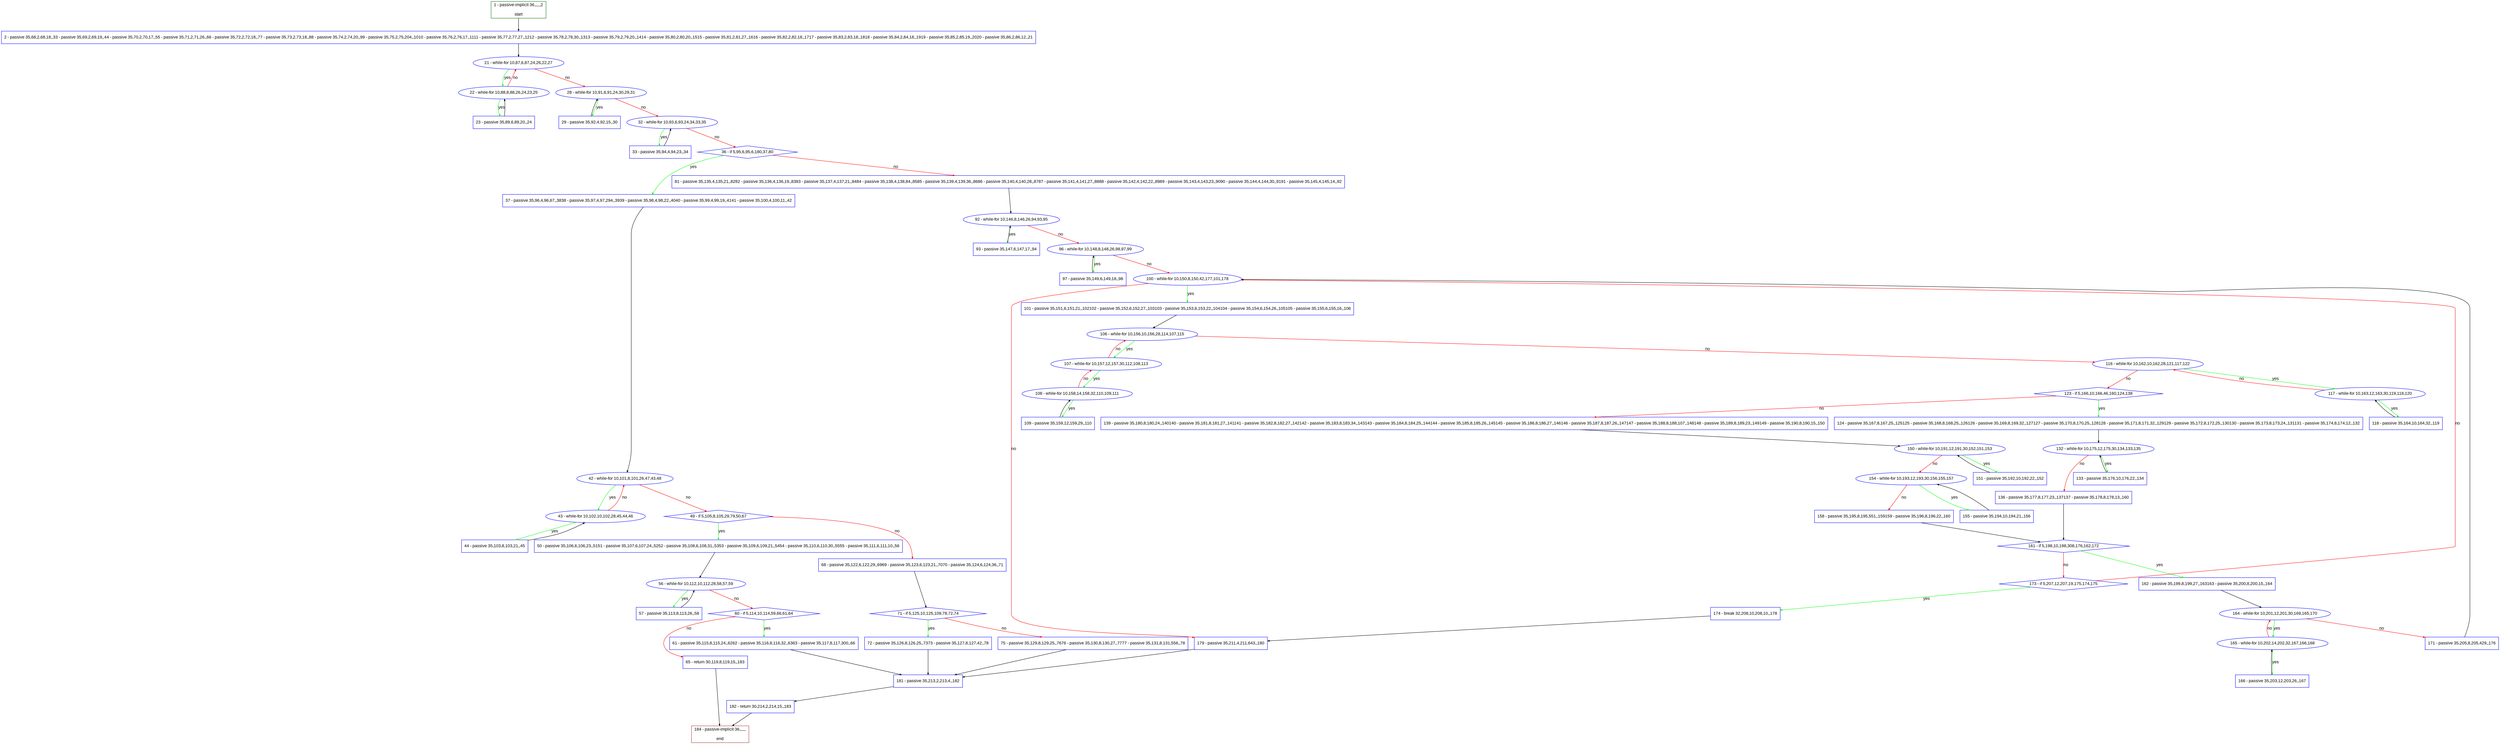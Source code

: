digraph "" {
  graph [pack="true", label="", fontsize="12", packmode="clust", fontname="Arial", fillcolor="#FFFFCC", bgcolor="white", style="rounded,filled", compound="true"];
  node [node_initialized="no", label="", color="grey", fontsize="12", fillcolor="white", fontname="Arial", style="filled", shape="rectangle", compound="true", fixedsize="false"];
  edge [fontcolor="black", arrowhead="normal", arrowtail="none", arrowsize="0.5", ltail="", label="", color="black", fontsize="12", lhead="", fontname="Arial", dir="forward", compound="true"];
  __N1 [label="2 - passive 35,68,2,68,18,,33 - passive 35,69,2,69,19,,44 - passive 35,70,2,70,17,,55 - passive 35,71,2,71,26,,66 - passive 35,72,2,72,18,,77 - passive 35,73,2,73,18,,88 - passive 35,74,2,74,20,,99 - passive 35,75,2,75,204,,1010 - passive 35,76,2,76,17,,1111 - passive 35,77,2,77,27,,1212 - passive 35,78,2,78,30,,1313 - passive 35,79,2,79,20,,1414 - passive 35,80,2,80,20,,1515 - passive 35,81,2,81,27,,1616 - passive 35,82,2,82,18,,1717 - passive 35,83,2,83,18,,1818 - passive 35,84,2,84,18,,1919 - passive 35,85,2,85,19,,2020 - passive 35,86,2,86,12,,21", color="#0000ff", fillcolor="#ffffff", style="filled", shape="box"];
  __N2 [label="1 - passive-implicit 36,,,,,,2\n\nstart", color="#006400", fillcolor="#ffffff", style="filled", shape="box"];
  __N3 [label="21 - while-for 10,87,6,87,24,26,22,27", color="#0000ff", fillcolor="#ffffff", style="filled", shape="oval"];
  __N4 [label="22 - while-for 10,88,8,88,26,24,23,25", color="#0000ff", fillcolor="#ffffff", style="filled", shape="oval"];
  __N5 [label="28 - while-for 10,91,6,91,24,30,29,31", color="#0000ff", fillcolor="#ffffff", style="filled", shape="oval"];
  __N6 [label="23 - passive 35,89,6,89,20,,24", color="#0000ff", fillcolor="#ffffff", style="filled", shape="box"];
  __N7 [label="29 - passive 35,92,4,92,15,,30", color="#0000ff", fillcolor="#ffffff", style="filled", shape="box"];
  __N8 [label="32 - while-for 10,93,6,93,24,34,33,35", color="#0000ff", fillcolor="#ffffff", style="filled", shape="oval"];
  __N9 [label="33 - passive 35,94,4,94,23,,34", color="#0000ff", fillcolor="#ffffff", style="filled", shape="box"];
  __N10 [label="36 - if 5,95,6,95,6,180,37,80", color="#0000ff", fillcolor="#ffffff", style="filled", shape="diamond"];
  __N11 [label="37 - passive 35,96,4,96,67,,3838 - passive 35,97,4,97,294,,3939 - passive 35,98,4,98,22,,4040 - passive 35,99,4,99,19,,4141 - passive 35,100,4,100,11,,42", color="#0000ff", fillcolor="#ffffff", style="filled", shape="box"];
  __N12 [label="81 - passive 35,135,4,135,21,,8282 - passive 35,136,4,136,19,,8383 - passive 35,137,4,137,21,,8484 - passive 35,138,4,138,84,,8585 - passive 35,139,4,139,36,,8686 - passive 35,140,4,140,28,,8787 - passive 35,141,4,141,27,,8888 - passive 35,142,4,142,22,,8989 - passive 35,143,4,143,23,,9090 - passive 35,144,4,144,30,,9191 - passive 35,145,4,145,14,,92", color="#0000ff", fillcolor="#ffffff", style="filled", shape="box"];
  __N13 [label="42 - while-for 10,101,8,101,26,47,43,48", color="#0000ff", fillcolor="#ffffff", style="filled", shape="oval"];
  __N14 [label="43 - while-for 10,102,10,102,28,45,44,46", color="#0000ff", fillcolor="#ffffff", style="filled", shape="oval"];
  __N15 [label="49 - if 5,105,8,105,29,79,50,67", color="#0000ff", fillcolor="#ffffff", style="filled", shape="diamond"];
  __N16 [label="44 - passive 35,103,8,103,21,,45", color="#0000ff", fillcolor="#ffffff", style="filled", shape="box"];
  __N17 [label="50 - passive 35,106,6,106,23,,5151 - passive 35,107,6,107,24,,5252 - passive 35,108,6,108,31,,5353 - passive 35,109,6,109,21,,5454 - passive 35,110,6,110,30,,5555 - passive 35,111,6,111,10,,56", color="#0000ff", fillcolor="#ffffff", style="filled", shape="box"];
  __N18 [label="68 - passive 35,122,6,122,29,,6969 - passive 35,123,6,123,21,,7070 - passive 35,124,6,124,36,,71", color="#0000ff", fillcolor="#ffffff", style="filled", shape="box"];
  __N19 [label="56 - while-for 10,112,10,112,28,58,57,59", color="#0000ff", fillcolor="#ffffff", style="filled", shape="oval"];
  __N20 [label="57 - passive 35,113,8,113,26,,58", color="#0000ff", fillcolor="#ffffff", style="filled", shape="box"];
  __N21 [label="60 - if 5,114,10,114,59,66,61,64", color="#0000ff", fillcolor="#ffffff", style="filled", shape="diamond"];
  __N22 [label="61 - passive 35,115,8,115,24,,6262 - passive 35,116,8,116,32,,6363 - passive 35,117,8,117,300,,66", color="#0000ff", fillcolor="#ffffff", style="filled", shape="box"];
  __N23 [label="65 - return 30,119,8,119,15,,183", color="#0000ff", fillcolor="#ffffff", style="filled", shape="box"];
  __N24 [label="181 - passive 35,213,2,213,4,,182", color="#0000ff", fillcolor="#ffffff", style="filled", shape="box"];
  __N25 [label="184 - passive-implicit 36,,,,,,\n\nend", color="#a52a2a", fillcolor="#ffffff", style="filled", shape="box"];
  __N26 [label="71 - if 5,125,10,125,109,78,72,74", color="#0000ff", fillcolor="#ffffff", style="filled", shape="diamond"];
  __N27 [label="72 - passive 35,126,8,126,25,,7373 - passive 35,127,8,127,42,,78", color="#0000ff", fillcolor="#ffffff", style="filled", shape="box"];
  __N28 [label="75 - passive 35,129,8,129,25,,7676 - passive 35,130,8,130,27,,7777 - passive 35,131,8,131,556,,78", color="#0000ff", fillcolor="#ffffff", style="filled", shape="box"];
  __N29 [label="92 - while-for 10,146,8,146,26,94,93,95", color="#0000ff", fillcolor="#ffffff", style="filled", shape="oval"];
  __N30 [label="93 - passive 35,147,6,147,17,,94", color="#0000ff", fillcolor="#ffffff", style="filled", shape="box"];
  __N31 [label="96 - while-for 10,148,8,148,26,98,97,99", color="#0000ff", fillcolor="#ffffff", style="filled", shape="oval"];
  __N32 [label="97 - passive 35,149,6,149,18,,98", color="#0000ff", fillcolor="#ffffff", style="filled", shape="box"];
  __N33 [label="100 - while-for 10,150,8,150,42,177,101,178", color="#0000ff", fillcolor="#ffffff", style="filled", shape="oval"];
  __N34 [label="101 - passive 35,151,6,151,21,,102102 - passive 35,152,6,152,27,,103103 - passive 35,153,6,153,22,,104104 - passive 35,154,6,154,26,,105105 - passive 35,155,6,155,16,,106", color="#0000ff", fillcolor="#ffffff", style="filled", shape="box"];
  __N35 [label="179 - passive 35,211,4,211,643,,180", color="#0000ff", fillcolor="#ffffff", style="filled", shape="box"];
  __N36 [label="106 - while-for 10,156,10,156,28,114,107,115", color="#0000ff", fillcolor="#ffffff", style="filled", shape="oval"];
  __N37 [label="107 - while-for 10,157,12,157,30,112,108,113", color="#0000ff", fillcolor="#ffffff", style="filled", shape="oval"];
  __N38 [label="116 - while-for 10,162,10,162,28,121,117,122", color="#0000ff", fillcolor="#ffffff", style="filled", shape="oval"];
  __N39 [label="108 - while-for 10,158,14,158,32,110,109,111", color="#0000ff", fillcolor="#ffffff", style="filled", shape="oval"];
  __N40 [label="109 - passive 35,159,12,159,29,,110", color="#0000ff", fillcolor="#ffffff", style="filled", shape="box"];
  __N41 [label="117 - while-for 10,163,12,163,30,119,118,120", color="#0000ff", fillcolor="#ffffff", style="filled", shape="oval"];
  __N42 [label="123 - if 5,166,10,166,46,160,124,138", color="#0000ff", fillcolor="#ffffff", style="filled", shape="diamond"];
  __N43 [label="118 - passive 35,164,10,164,32,,119", color="#0000ff", fillcolor="#ffffff", style="filled", shape="box"];
  __N44 [label="124 - passive 35,167,8,167,25,,125125 - passive 35,168,8,168,25,,126126 - passive 35,169,8,169,32,,127127 - passive 35,170,8,170,25,,128128 - passive 35,171,8,171,32,,129129 - passive 35,172,8,172,25,,130130 - passive 35,173,8,173,24,,131131 - passive 35,174,8,174,12,,132", color="#0000ff", fillcolor="#ffffff", style="filled", shape="box"];
  __N45 [label="139 - passive 35,180,8,180,24,,140140 - passive 35,181,8,181,27,,141141 - passive 35,182,8,182,27,,142142 - passive 35,183,8,183,34,,143143 - passive 35,184,8,184,25,,144144 - passive 35,185,8,185,26,,145145 - passive 35,186,8,186,27,,146146 - passive 35,187,8,187,26,,147147 - passive 35,188,8,188,107,,148148 - passive 35,189,8,189,23,,149149 - passive 35,190,8,190,15,,150", color="#0000ff", fillcolor="#ffffff", style="filled", shape="box"];
  __N46 [label="132 - while-for 10,175,12,175,30,134,133,135", color="#0000ff", fillcolor="#ffffff", style="filled", shape="oval"];
  __N47 [label="133 - passive 35,176,10,176,22,,134", color="#0000ff", fillcolor="#ffffff", style="filled", shape="box"];
  __N48 [label="136 - passive 35,177,8,177,23,,137137 - passive 35,178,8,178,13,,160", color="#0000ff", fillcolor="#ffffff", style="filled", shape="box"];
  __N49 [label="161 - if 5,198,10,198,308,176,162,172", color="#0000ff", fillcolor="#ffffff", style="filled", shape="diamond"];
  __N50 [label="150 - while-for 10,191,12,191,30,152,151,153", color="#0000ff", fillcolor="#ffffff", style="filled", shape="oval"];
  __N51 [label="151 - passive 35,192,10,192,22,,152", color="#0000ff", fillcolor="#ffffff", style="filled", shape="box"];
  __N52 [label="154 - while-for 10,193,12,193,30,156,155,157", color="#0000ff", fillcolor="#ffffff", style="filled", shape="oval"];
  __N53 [label="155 - passive 35,194,10,194,21,,156", color="#0000ff", fillcolor="#ffffff", style="filled", shape="box"];
  __N54 [label="158 - passive 35,195,8,195,551,,159159 - passive 35,196,8,196,22,,160", color="#0000ff", fillcolor="#ffffff", style="filled", shape="box"];
  __N55 [label="162 - passive 35,199,8,199,27,,163163 - passive 35,200,8,200,15,,164", color="#0000ff", fillcolor="#ffffff", style="filled", shape="box"];
  __N56 [label="173 - if 5,207,12,207,19,175,174,175", color="#0000ff", fillcolor="#ffffff", style="filled", shape="diamond"];
  __N57 [label="164 - while-for 10,201,12,201,30,169,165,170", color="#0000ff", fillcolor="#ffffff", style="filled", shape="oval"];
  __N58 [label="165 - while-for 10,202,14,202,32,167,166,168", color="#0000ff", fillcolor="#ffffff", style="filled", shape="oval"];
  __N59 [label="171 - passive 35,205,8,205,429,,176", color="#0000ff", fillcolor="#ffffff", style="filled", shape="box"];
  __N60 [label="166 - passive 35,203,12,203,26,,167", color="#0000ff", fillcolor="#ffffff", style="filled", shape="box"];
  __N61 [label="174 - break 32,208,10,208,10,,178", color="#0000ff", fillcolor="#ffffff", style="filled", shape="box"];
  __N62 [label="182 - return 30,214,2,214,15,,183", color="#0000ff", fillcolor="#ffffff", style="filled", shape="box"];
  __N2 -> __N1 [arrowhead="normal", arrowtail="none", color="#000000", label="", dir="forward"];
  __N1 -> __N3 [arrowhead="normal", arrowtail="none", color="#000000", label="", dir="forward"];
  __N3 -> __N4 [arrowhead="normal", arrowtail="none", color="#00ff00", label="yes", dir="forward"];
  __N4 -> __N3 [arrowhead="normal", arrowtail="none", color="#ff0000", label="no", dir="forward"];
  __N3 -> __N5 [arrowhead="normal", arrowtail="none", color="#ff0000", label="no", dir="forward"];
  __N4 -> __N6 [arrowhead="normal", arrowtail="none", color="#00ff00", label="yes", dir="forward"];
  __N6 -> __N4 [arrowhead="normal", arrowtail="none", color="#000000", label="", dir="forward"];
  __N5 -> __N7 [arrowhead="normal", arrowtail="none", color="#00ff00", label="yes", dir="forward"];
  __N7 -> __N5 [arrowhead="normal", arrowtail="none", color="#000000", label="", dir="forward"];
  __N5 -> __N8 [arrowhead="normal", arrowtail="none", color="#ff0000", label="no", dir="forward"];
  __N8 -> __N9 [arrowhead="normal", arrowtail="none", color="#00ff00", label="yes", dir="forward"];
  __N9 -> __N8 [arrowhead="normal", arrowtail="none", color="#000000", label="", dir="forward"];
  __N8 -> __N10 [arrowhead="normal", arrowtail="none", color="#ff0000", label="no", dir="forward"];
  __N10 -> __N11 [arrowhead="normal", arrowtail="none", color="#00ff00", label="yes", dir="forward"];
  __N10 -> __N12 [arrowhead="normal", arrowtail="none", color="#ff0000", label="no", dir="forward"];
  __N11 -> __N13 [arrowhead="normal", arrowtail="none", color="#000000", label="", dir="forward"];
  __N13 -> __N14 [arrowhead="normal", arrowtail="none", color="#00ff00", label="yes", dir="forward"];
  __N14 -> __N13 [arrowhead="normal", arrowtail="none", color="#ff0000", label="no", dir="forward"];
  __N13 -> __N15 [arrowhead="normal", arrowtail="none", color="#ff0000", label="no", dir="forward"];
  __N14 -> __N16 [arrowhead="normal", arrowtail="none", color="#00ff00", label="yes", dir="forward"];
  __N16 -> __N14 [arrowhead="normal", arrowtail="none", color="#000000", label="", dir="forward"];
  __N15 -> __N17 [arrowhead="normal", arrowtail="none", color="#00ff00", label="yes", dir="forward"];
  __N15 -> __N18 [arrowhead="normal", arrowtail="none", color="#ff0000", label="no", dir="forward"];
  __N17 -> __N19 [arrowhead="normal", arrowtail="none", color="#000000", label="", dir="forward"];
  __N19 -> __N20 [arrowhead="normal", arrowtail="none", color="#00ff00", label="yes", dir="forward"];
  __N20 -> __N19 [arrowhead="normal", arrowtail="none", color="#000000", label="", dir="forward"];
  __N19 -> __N21 [arrowhead="normal", arrowtail="none", color="#ff0000", label="no", dir="forward"];
  __N21 -> __N22 [arrowhead="normal", arrowtail="none", color="#00ff00", label="yes", dir="forward"];
  __N21 -> __N23 [arrowhead="normal", arrowtail="none", color="#ff0000", label="no", dir="forward"];
  __N22 -> __N24 [arrowhead="normal", arrowtail="none", color="#000000", label="", dir="forward"];
  __N23 -> __N25 [arrowhead="normal", arrowtail="none", color="#000000", label="", dir="forward"];
  __N18 -> __N26 [arrowhead="normal", arrowtail="none", color="#000000", label="", dir="forward"];
  __N26 -> __N27 [arrowhead="normal", arrowtail="none", color="#00ff00", label="yes", dir="forward"];
  __N26 -> __N28 [arrowhead="normal", arrowtail="none", color="#ff0000", label="no", dir="forward"];
  __N27 -> __N24 [arrowhead="normal", arrowtail="none", color="#000000", label="", dir="forward"];
  __N28 -> __N24 [arrowhead="normal", arrowtail="none", color="#000000", label="", dir="forward"];
  __N12 -> __N29 [arrowhead="normal", arrowtail="none", color="#000000", label="", dir="forward"];
  __N29 -> __N30 [arrowhead="normal", arrowtail="none", color="#00ff00", label="yes", dir="forward"];
  __N30 -> __N29 [arrowhead="normal", arrowtail="none", color="#000000", label="", dir="forward"];
  __N29 -> __N31 [arrowhead="normal", arrowtail="none", color="#ff0000", label="no", dir="forward"];
  __N31 -> __N32 [arrowhead="normal", arrowtail="none", color="#00ff00", label="yes", dir="forward"];
  __N32 -> __N31 [arrowhead="normal", arrowtail="none", color="#000000", label="", dir="forward"];
  __N31 -> __N33 [arrowhead="normal", arrowtail="none", color="#ff0000", label="no", dir="forward"];
  __N33 -> __N34 [arrowhead="normal", arrowtail="none", color="#00ff00", label="yes", dir="forward"];
  __N33 -> __N35 [arrowhead="normal", arrowtail="none", color="#ff0000", label="no", dir="forward"];
  __N34 -> __N36 [arrowhead="normal", arrowtail="none", color="#000000", label="", dir="forward"];
  __N36 -> __N37 [arrowhead="normal", arrowtail="none", color="#00ff00", label="yes", dir="forward"];
  __N37 -> __N36 [arrowhead="normal", arrowtail="none", color="#ff0000", label="no", dir="forward"];
  __N36 -> __N38 [arrowhead="normal", arrowtail="none", color="#ff0000", label="no", dir="forward"];
  __N37 -> __N39 [arrowhead="normal", arrowtail="none", color="#00ff00", label="yes", dir="forward"];
  __N39 -> __N37 [arrowhead="normal", arrowtail="none", color="#ff0000", label="no", dir="forward"];
  __N39 -> __N40 [arrowhead="normal", arrowtail="none", color="#00ff00", label="yes", dir="forward"];
  __N40 -> __N39 [arrowhead="normal", arrowtail="none", color="#000000", label="", dir="forward"];
  __N38 -> __N41 [arrowhead="normal", arrowtail="none", color="#00ff00", label="yes", dir="forward"];
  __N41 -> __N38 [arrowhead="normal", arrowtail="none", color="#ff0000", label="no", dir="forward"];
  __N38 -> __N42 [arrowhead="normal", arrowtail="none", color="#ff0000", label="no", dir="forward"];
  __N41 -> __N43 [arrowhead="normal", arrowtail="none", color="#00ff00", label="yes", dir="forward"];
  __N43 -> __N41 [arrowhead="normal", arrowtail="none", color="#000000", label="", dir="forward"];
  __N42 -> __N44 [arrowhead="normal", arrowtail="none", color="#00ff00", label="yes", dir="forward"];
  __N42 -> __N45 [arrowhead="normal", arrowtail="none", color="#ff0000", label="no", dir="forward"];
  __N44 -> __N46 [arrowhead="normal", arrowtail="none", color="#000000", label="", dir="forward"];
  __N46 -> __N47 [arrowhead="normal", arrowtail="none", color="#00ff00", label="yes", dir="forward"];
  __N47 -> __N46 [arrowhead="normal", arrowtail="none", color="#000000", label="", dir="forward"];
  __N46 -> __N48 [arrowhead="normal", arrowtail="none", color="#ff0000", label="no", dir="forward"];
  __N48 -> __N49 [arrowhead="normal", arrowtail="none", color="#000000", label="", dir="forward"];
  __N45 -> __N50 [arrowhead="normal", arrowtail="none", color="#000000", label="", dir="forward"];
  __N50 -> __N51 [arrowhead="normal", arrowtail="none", color="#00ff00", label="yes", dir="forward"];
  __N51 -> __N50 [arrowhead="normal", arrowtail="none", color="#000000", label="", dir="forward"];
  __N50 -> __N52 [arrowhead="normal", arrowtail="none", color="#ff0000", label="no", dir="forward"];
  __N52 -> __N53 [arrowhead="normal", arrowtail="none", color="#00ff00", label="yes", dir="forward"];
  __N53 -> __N52 [arrowhead="normal", arrowtail="none", color="#000000", label="", dir="forward"];
  __N52 -> __N54 [arrowhead="normal", arrowtail="none", color="#ff0000", label="no", dir="forward"];
  __N54 -> __N49 [arrowhead="normal", arrowtail="none", color="#000000", label="", dir="forward"];
  __N49 -> __N55 [arrowhead="normal", arrowtail="none", color="#00ff00", label="yes", dir="forward"];
  __N49 -> __N56 [arrowhead="normal", arrowtail="none", color="#ff0000", label="no", dir="forward"];
  __N55 -> __N57 [arrowhead="normal", arrowtail="none", color="#000000", label="", dir="forward"];
  __N57 -> __N58 [arrowhead="normal", arrowtail="none", color="#00ff00", label="yes", dir="forward"];
  __N58 -> __N57 [arrowhead="normal", arrowtail="none", color="#ff0000", label="no", dir="forward"];
  __N57 -> __N59 [arrowhead="normal", arrowtail="none", color="#ff0000", label="no", dir="forward"];
  __N58 -> __N60 [arrowhead="normal", arrowtail="none", color="#00ff00", label="yes", dir="forward"];
  __N60 -> __N58 [arrowhead="normal", arrowtail="none", color="#000000", label="", dir="forward"];
  __N59 -> __N33 [arrowhead="normal", arrowtail="none", color="#000000", label="", dir="forward"];
  __N56 -> __N33 [arrowhead="normal", arrowtail="none", color="#ff0000", label="no", dir="forward"];
  __N56 -> __N61 [arrowhead="normal", arrowtail="none", color="#00ff00", label="yes", dir="forward"];
  __N61 -> __N35 [arrowhead="normal", arrowtail="none", color="#000000", label="", dir="forward"];
  __N35 -> __N24 [arrowhead="normal", arrowtail="none", color="#000000", label="", dir="forward"];
  __N24 -> __N62 [arrowhead="normal", arrowtail="none", color="#000000", label="", dir="forward"];
  __N62 -> __N25 [arrowhead="normal", arrowtail="none", color="#000000", label="", dir="forward"];
}
